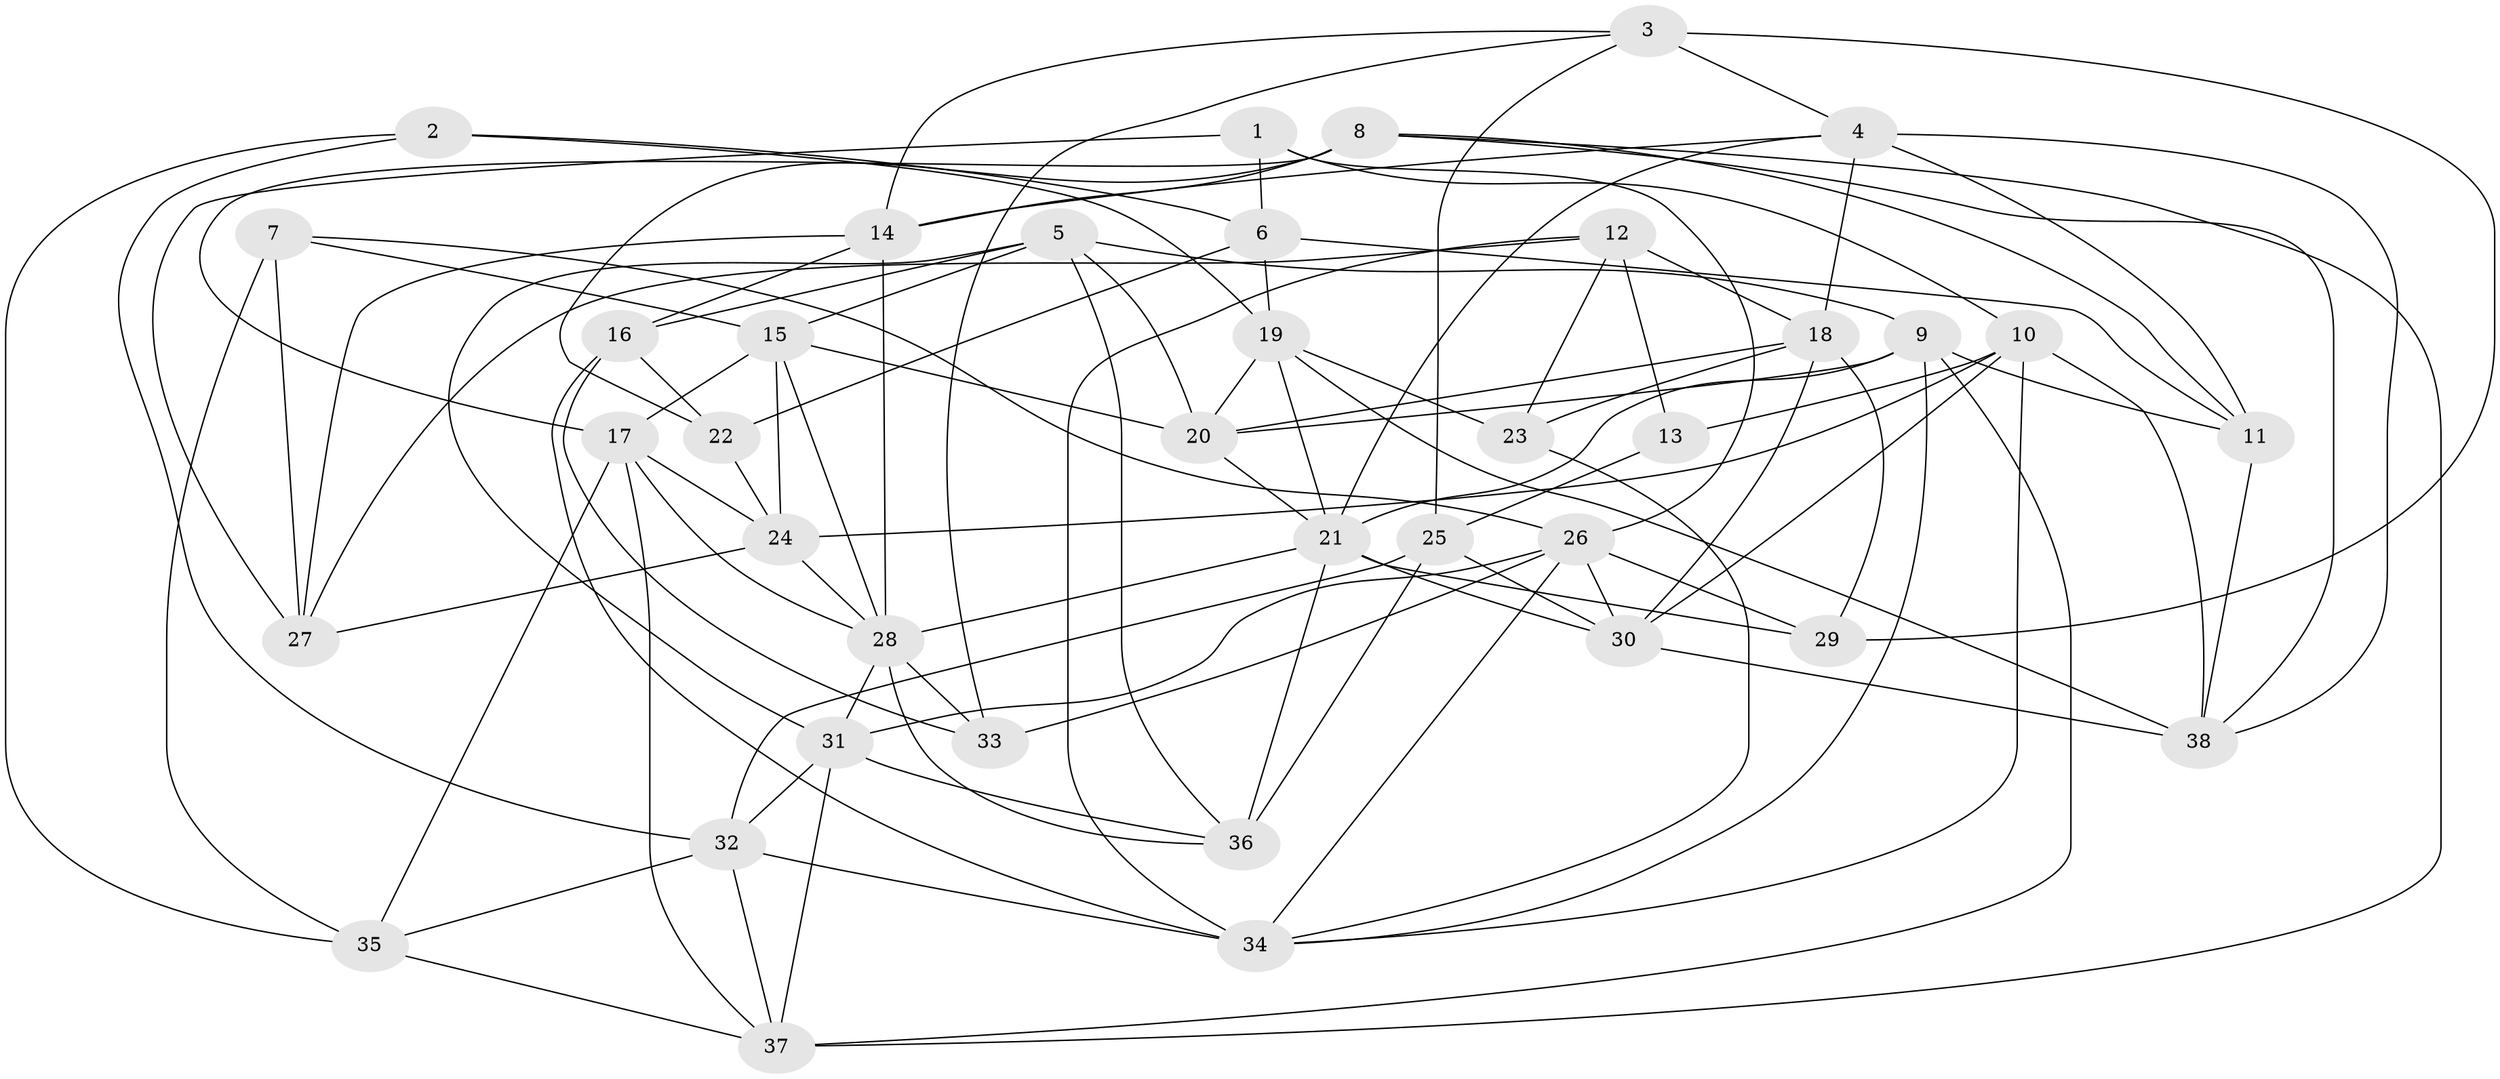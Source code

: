 // original degree distribution, {4: 1.0}
// Generated by graph-tools (version 1.1) at 2025/02/03/09/25 03:02:59]
// undirected, 38 vertices, 104 edges
graph export_dot {
graph [start="1"]
  node [color=gray90,style=filled];
  1;
  2;
  3;
  4;
  5;
  6;
  7;
  8;
  9;
  10;
  11;
  12;
  13;
  14;
  15;
  16;
  17;
  18;
  19;
  20;
  21;
  22;
  23;
  24;
  25;
  26;
  27;
  28;
  29;
  30;
  31;
  32;
  33;
  34;
  35;
  36;
  37;
  38;
  1 -- 6 [weight=1.0];
  1 -- 10 [weight=1.0];
  1 -- 26 [weight=1.0];
  1 -- 27 [weight=1.0];
  2 -- 6 [weight=1.0];
  2 -- 19 [weight=1.0];
  2 -- 32 [weight=1.0];
  2 -- 35 [weight=1.0];
  3 -- 4 [weight=1.0];
  3 -- 14 [weight=1.0];
  3 -- 25 [weight=1.0];
  3 -- 29 [weight=2.0];
  3 -- 33 [weight=1.0];
  4 -- 11 [weight=1.0];
  4 -- 14 [weight=1.0];
  4 -- 18 [weight=1.0];
  4 -- 21 [weight=1.0];
  4 -- 38 [weight=1.0];
  5 -- 9 [weight=1.0];
  5 -- 15 [weight=1.0];
  5 -- 16 [weight=1.0];
  5 -- 20 [weight=1.0];
  5 -- 31 [weight=1.0];
  5 -- 36 [weight=1.0];
  6 -- 11 [weight=2.0];
  6 -- 19 [weight=1.0];
  6 -- 22 [weight=1.0];
  7 -- 15 [weight=1.0];
  7 -- 26 [weight=1.0];
  7 -- 27 [weight=2.0];
  7 -- 35 [weight=2.0];
  8 -- 11 [weight=1.0];
  8 -- 14 [weight=1.0];
  8 -- 17 [weight=1.0];
  8 -- 22 [weight=1.0];
  8 -- 37 [weight=1.0];
  8 -- 38 [weight=1.0];
  9 -- 11 [weight=1.0];
  9 -- 20 [weight=1.0];
  9 -- 21 [weight=1.0];
  9 -- 34 [weight=1.0];
  9 -- 37 [weight=1.0];
  10 -- 13 [weight=1.0];
  10 -- 24 [weight=1.0];
  10 -- 30 [weight=1.0];
  10 -- 34 [weight=1.0];
  10 -- 38 [weight=1.0];
  11 -- 38 [weight=1.0];
  12 -- 13 [weight=2.0];
  12 -- 18 [weight=1.0];
  12 -- 23 [weight=1.0];
  12 -- 27 [weight=1.0];
  12 -- 34 [weight=1.0];
  13 -- 25 [weight=1.0];
  14 -- 16 [weight=1.0];
  14 -- 27 [weight=1.0];
  14 -- 28 [weight=1.0];
  15 -- 17 [weight=1.0];
  15 -- 20 [weight=1.0];
  15 -- 24 [weight=1.0];
  15 -- 28 [weight=1.0];
  16 -- 22 [weight=1.0];
  16 -- 33 [weight=1.0];
  16 -- 34 [weight=2.0];
  17 -- 24 [weight=1.0];
  17 -- 28 [weight=1.0];
  17 -- 35 [weight=1.0];
  17 -- 37 [weight=1.0];
  18 -- 20 [weight=1.0];
  18 -- 23 [weight=1.0];
  18 -- 29 [weight=1.0];
  18 -- 30 [weight=1.0];
  19 -- 20 [weight=1.0];
  19 -- 21 [weight=1.0];
  19 -- 23 [weight=1.0];
  19 -- 38 [weight=1.0];
  20 -- 21 [weight=1.0];
  21 -- 28 [weight=1.0];
  21 -- 29 [weight=1.0];
  21 -- 30 [weight=1.0];
  21 -- 36 [weight=1.0];
  22 -- 24 [weight=1.0];
  23 -- 34 [weight=1.0];
  24 -- 27 [weight=1.0];
  24 -- 28 [weight=1.0];
  25 -- 30 [weight=1.0];
  25 -- 32 [weight=1.0];
  25 -- 36 [weight=2.0];
  26 -- 29 [weight=2.0];
  26 -- 30 [weight=1.0];
  26 -- 31 [weight=1.0];
  26 -- 33 [weight=1.0];
  26 -- 34 [weight=1.0];
  28 -- 31 [weight=1.0];
  28 -- 33 [weight=1.0];
  28 -- 36 [weight=1.0];
  30 -- 38 [weight=1.0];
  31 -- 32 [weight=1.0];
  31 -- 36 [weight=1.0];
  31 -- 37 [weight=1.0];
  32 -- 34 [weight=1.0];
  32 -- 35 [weight=1.0];
  32 -- 37 [weight=1.0];
  35 -- 37 [weight=1.0];
}
